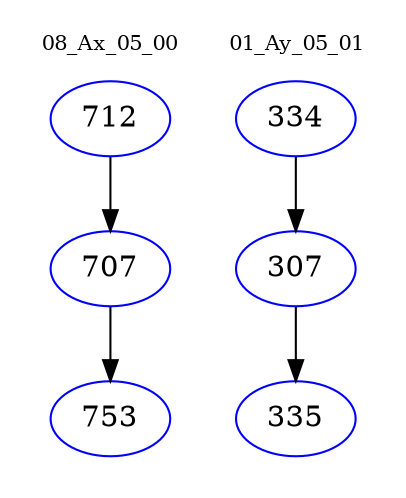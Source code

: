 digraph{
subgraph cluster_0 {
color = white
label = "08_Ax_05_00";
fontsize=10;
T0_712 [label="712", color="blue"]
T0_712 -> T0_707 [color="black"]
T0_707 [label="707", color="blue"]
T0_707 -> T0_753 [color="black"]
T0_753 [label="753", color="blue"]
}
subgraph cluster_1 {
color = white
label = "01_Ay_05_01";
fontsize=10;
T1_334 [label="334", color="blue"]
T1_334 -> T1_307 [color="black"]
T1_307 [label="307", color="blue"]
T1_307 -> T1_335 [color="black"]
T1_335 [label="335", color="blue"]
}
}
